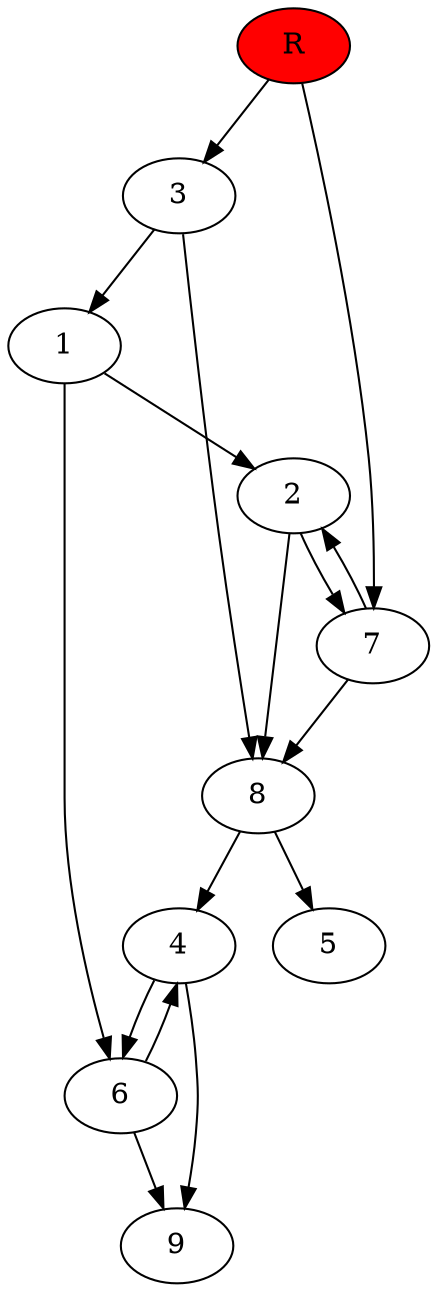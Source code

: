 digraph prb77329 {
	1
	2
	3
	4
	5
	6
	7
	8
	R [fillcolor="#ff0000" style=filled]
	1 -> 2
	1 -> 6
	2 -> 7
	2 -> 8
	3 -> 1
	3 -> 8
	4 -> 6
	4 -> 9
	6 -> 4
	6 -> 9
	7 -> 2
	7 -> 8
	8 -> 4
	8 -> 5
	R -> 3
	R -> 7
}
